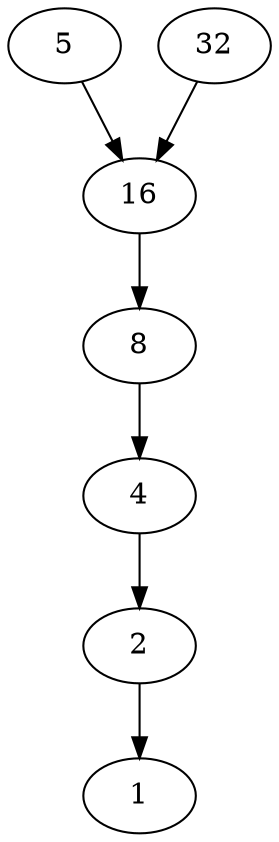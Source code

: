 digraph G {
    size="16,16";
    root=8;
    splines=true;
    2 -> 1;
    4 -> 2;
    8 -> 4;
    16 -> 8;
    5 -> 16;
    32 -> 16;
}
